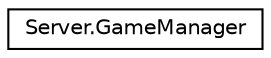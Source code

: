 digraph "Graphical Class Hierarchy"
{
  edge [fontname="Helvetica",fontsize="10",labelfontname="Helvetica",labelfontsize="10"];
  node [fontname="Helvetica",fontsize="10",shape=record];
  rankdir="LR";
  Node0 [label="Server.GameManager",height=0.2,width=0.4,color="black", fillcolor="white", style="filled",URL="$class_server_1_1_game_manager.html"];
}
